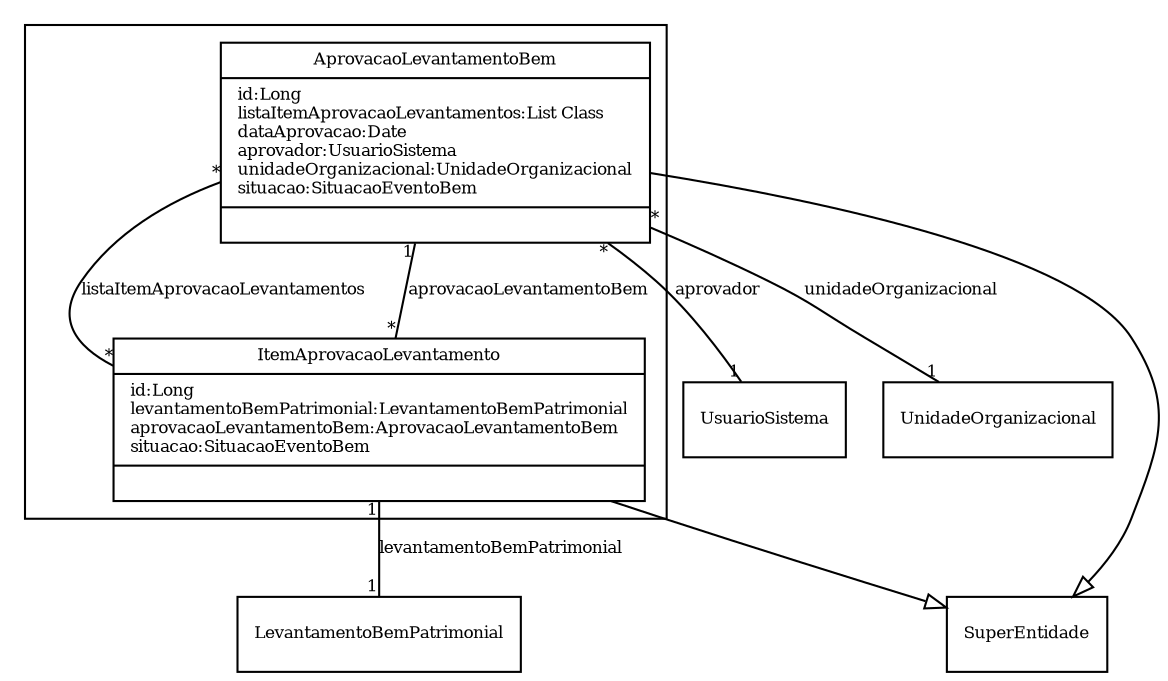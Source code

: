 digraph G{
fontname = "Times-Roman"
fontsize = 8

node [
        fontname = "Times-Roman"
        fontsize = 8
        shape = "record"
]

edge [
        fontname = "Times-Roman"
        fontsize = 8
]

subgraph clusterAPROVACAO_DE_LEVANTAMENTO_DE_BENS_MOVEIS
{
AprovacaoLevantamentoBem [label = "{AprovacaoLevantamentoBem|id:Long\llistaItemAprovacaoLevantamentos:List Class\ldataAprovacao:Date\laprovador:UsuarioSistema\lunidadeOrganizacional:UnidadeOrganizacional\lsituacao:SituacaoEventoBem\l|\l}"]
ItemAprovacaoLevantamento [label = "{ItemAprovacaoLevantamento|id:Long\llevantamentoBemPatrimonial:LevantamentoBemPatrimonial\laprovacaoLevantamentoBem:AprovacaoLevantamentoBem\lsituacao:SituacaoEventoBem\l|\l}"]
}
edge [arrowhead = "none" headlabel = "*" taillabel = "*"] AprovacaoLevantamentoBem -> ItemAprovacaoLevantamento [label = "listaItemAprovacaoLevantamentos"]
edge [arrowhead = "none" headlabel = "1" taillabel = "*"] AprovacaoLevantamentoBem -> UsuarioSistema [label = "aprovador"]
edge [arrowhead = "none" headlabel = "1" taillabel = "*"] AprovacaoLevantamentoBem -> UnidadeOrganizacional [label = "unidadeOrganizacional"]
edge [ arrowhead = "empty" headlabel = "" taillabel = ""] AprovacaoLevantamentoBem -> SuperEntidade
edge [arrowhead = "none" headlabel = "1" taillabel = "1"] ItemAprovacaoLevantamento -> LevantamentoBemPatrimonial [label = "levantamentoBemPatrimonial"]
edge [arrowhead = "none" headlabel = "1" taillabel = "*"] ItemAprovacaoLevantamento -> AprovacaoLevantamentoBem [label = "aprovacaoLevantamentoBem"]
edge [ arrowhead = "empty" headlabel = "" taillabel = ""] ItemAprovacaoLevantamento -> SuperEntidade
}

